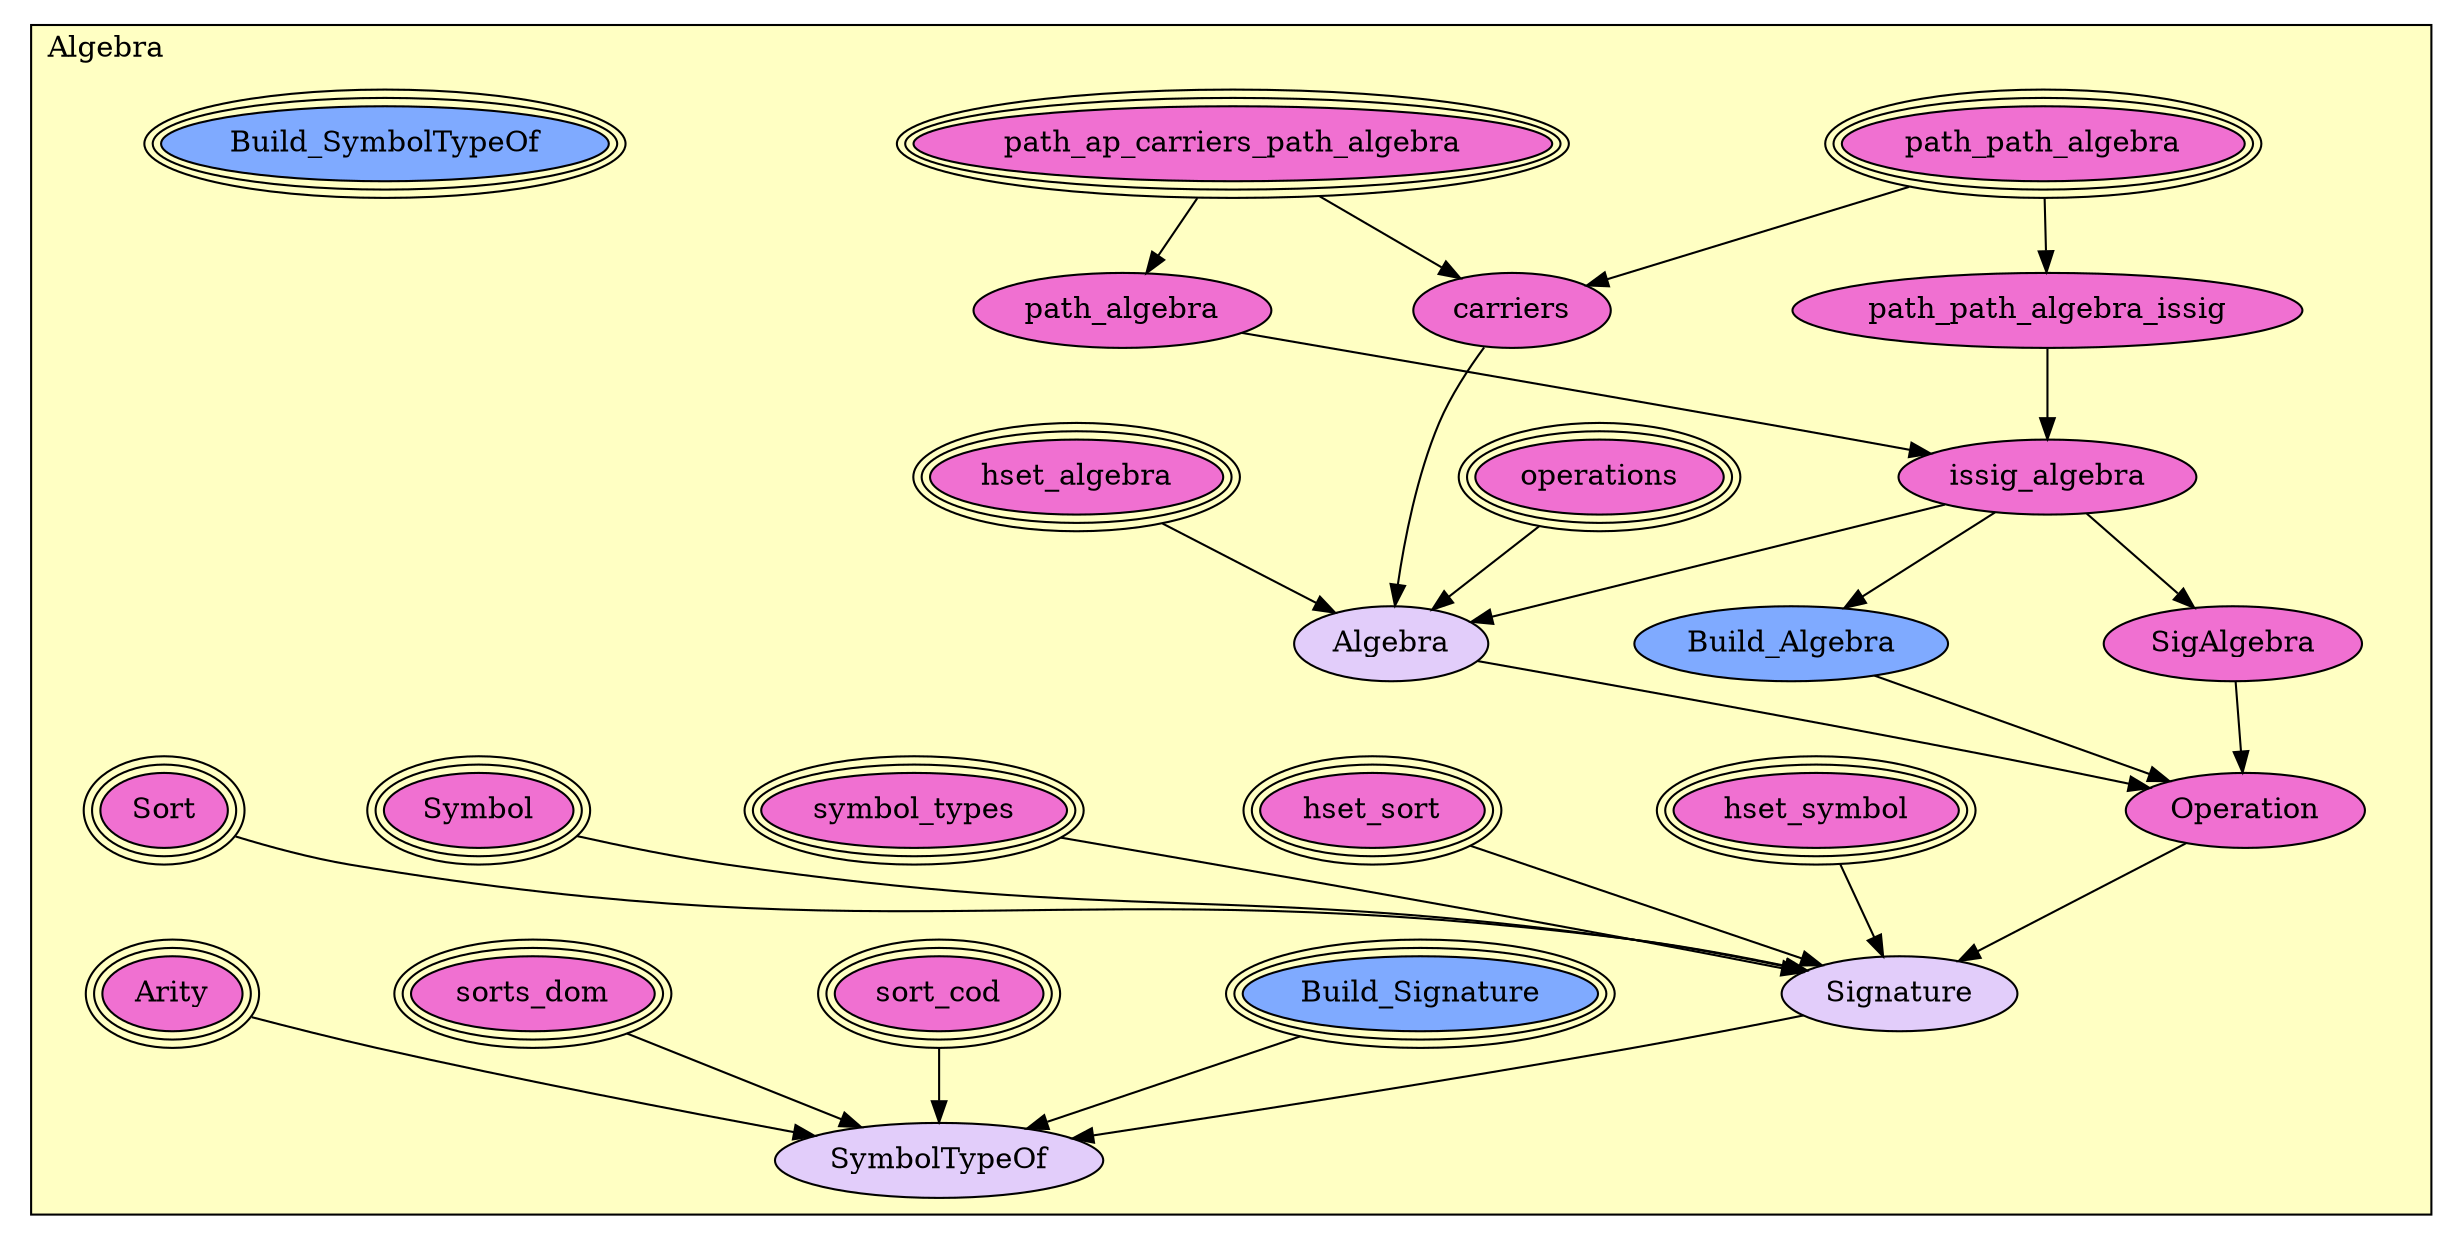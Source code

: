 digraph HoTT_Algebra_Universal_Algebra {
  graph [ratio=0.5]
  node [style=filled]
Algebra_path_path_algebra [label="path_path_algebra", URL=<Algebra.html#path_path_algebra>, peripheries=3, fillcolor="#F070D1"] ;
Algebra_path_path_algebra_issig [label="path_path_algebra_issig", URL=<Algebra.html#path_path_algebra_issig>, fillcolor="#F070D1"] ;
Algebra_path_ap_carriers_path_algebra [label="path_ap_carriers_path_algebra", URL=<Algebra.html#path_ap_carriers_path_algebra>, peripheries=3, fillcolor="#F070D1"] ;
Algebra_path_algebra [label="path_algebra", URL=<Algebra.html#path_algebra>, fillcolor="#F070D1"] ;
Algebra_issig_algebra [label="issig_algebra", URL=<Algebra.html#issig_algebra>, fillcolor="#F070D1"] ;
Algebra_SigAlgebra [label="SigAlgebra", URL=<Algebra.html#SigAlgebra>, fillcolor="#F070D1"] ;
Algebra_hset_algebra [label="hset_algebra", URL=<Algebra.html#hset_algebra>, peripheries=3, fillcolor="#F070D1"] ;
Algebra_operations [label="operations", URL=<Algebra.html#operations>, peripheries=3, fillcolor="#F070D1"] ;
Algebra_carriers [label="carriers", URL=<Algebra.html#carriers>, fillcolor="#F070D1"] ;
Algebra_Build_Algebra [label="Build_Algebra", URL=<Algebra.html#Build_Algebra>, fillcolor="#7FAAFF"] ;
Algebra_Algebra [label="Algebra", URL=<Algebra.html#Algebra>, fillcolor="#E2CDFA"] ;
Algebra_Operation [label="Operation", URL=<Algebra.html#Operation>, fillcolor="#F070D1"] ;
Algebra_hset_symbol [label="hset_symbol", URL=<Algebra.html#hset_symbol>, peripheries=3, fillcolor="#F070D1"] ;
Algebra_hset_sort [label="hset_sort", URL=<Algebra.html#hset_sort>, peripheries=3, fillcolor="#F070D1"] ;
Algebra_symbol_types [label="symbol_types", URL=<Algebra.html#symbol_types>, peripheries=3, fillcolor="#F070D1"] ;
Algebra_Symbol [label="Symbol", URL=<Algebra.html#Symbol>, peripheries=3, fillcolor="#F070D1"] ;
Algebra_Sort [label="Sort", URL=<Algebra.html#Sort>, peripheries=3, fillcolor="#F070D1"] ;
Algebra_Build_Signature [label="Build_Signature", URL=<Algebra.html#Build_Signature>, peripheries=3, fillcolor="#7FAAFF"] ;
Algebra_Signature [label="Signature", URL=<Algebra.html#Signature>, fillcolor="#E2CDFA"] ;
Algebra_sort_cod [label="sort_cod", URL=<Algebra.html#sort_cod>, peripheries=3, fillcolor="#F070D1"] ;
Algebra_sorts_dom [label="sorts_dom", URL=<Algebra.html#sorts_dom>, peripheries=3, fillcolor="#F070D1"] ;
Algebra_Arity [label="Arity", URL=<Algebra.html#Arity>, peripheries=3, fillcolor="#F070D1"] ;
Algebra_Build_SymbolTypeOf [label="Build_SymbolTypeOf", URL=<Algebra.html#Build_SymbolTypeOf>, peripheries=3, fillcolor="#7FAAFF"] ;
Algebra_SymbolTypeOf [label="SymbolTypeOf", URL=<Algebra.html#SymbolTypeOf>, fillcolor="#E2CDFA"] ;
  Algebra_path_path_algebra -> Algebra_path_path_algebra_issig [] ;
  Algebra_path_path_algebra -> Algebra_carriers [] ;
  Algebra_path_path_algebra_issig -> Algebra_issig_algebra [] ;
  Algebra_path_ap_carriers_path_algebra -> Algebra_path_algebra [] ;
  Algebra_path_ap_carriers_path_algebra -> Algebra_carriers [] ;
  Algebra_path_algebra -> Algebra_issig_algebra [] ;
  Algebra_issig_algebra -> Algebra_SigAlgebra [] ;
  Algebra_issig_algebra -> Algebra_Build_Algebra [] ;
  Algebra_issig_algebra -> Algebra_Algebra [] ;
  Algebra_SigAlgebra -> Algebra_Operation [] ;
  Algebra_hset_algebra -> Algebra_Algebra [] ;
  Algebra_operations -> Algebra_Algebra [] ;
  Algebra_carriers -> Algebra_Algebra [] ;
  Algebra_Build_Algebra -> Algebra_Operation [] ;
  Algebra_Algebra -> Algebra_Operation [] ;
  Algebra_Operation -> Algebra_Signature [] ;
  Algebra_hset_symbol -> Algebra_Signature [] ;
  Algebra_hset_sort -> Algebra_Signature [] ;
  Algebra_symbol_types -> Algebra_Signature [] ;
  Algebra_Symbol -> Algebra_Signature [] ;
  Algebra_Sort -> Algebra_Signature [] ;
  Algebra_Build_Signature -> Algebra_SymbolTypeOf [] ;
  Algebra_Signature -> Algebra_SymbolTypeOf [] ;
  Algebra_sort_cod -> Algebra_SymbolTypeOf [] ;
  Algebra_sorts_dom -> Algebra_SymbolTypeOf [] ;
  Algebra_Arity -> Algebra_SymbolTypeOf [] ;
subgraph cluster_Algebra { label="Algebra"; fillcolor="#FFFFC3"; labeljust=l; style=filled 
Algebra_SymbolTypeOf; Algebra_Build_SymbolTypeOf; Algebra_Arity; Algebra_sorts_dom; Algebra_sort_cod; Algebra_Signature; Algebra_Build_Signature; Algebra_Sort; Algebra_Symbol; Algebra_symbol_types; Algebra_hset_sort; Algebra_hset_symbol; Algebra_Operation; Algebra_Algebra; Algebra_Build_Algebra; Algebra_carriers; Algebra_operations; Algebra_hset_algebra; Algebra_SigAlgebra; Algebra_issig_algebra; Algebra_path_algebra; Algebra_path_ap_carriers_path_algebra; Algebra_path_path_algebra_issig; Algebra_path_path_algebra; };
} /* END */
